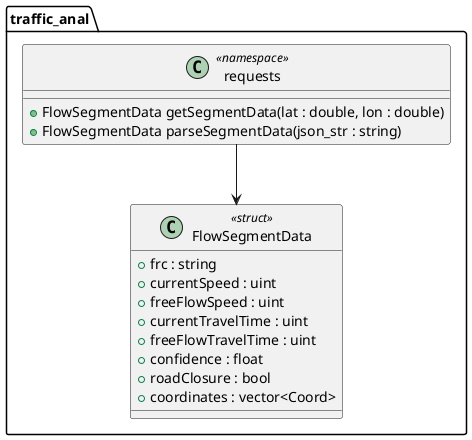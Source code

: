 @startuml
set separator ::

class traffic_anal::requests <<namespace>> {
    +FlowSegmentData getSegmentData(lat : double, lon : double)
    +FlowSegmentData parseSegmentData(json_str : string)
}

class traffic_anal::FlowSegmentData <<struct>> {
    +frc : string
    +currentSpeed : uint
    +freeFlowSpeed : uint
    +currentTravelTime : uint
    +freeFlowTravelTime : uint
    +confidence : float
    +roadClosure : bool
    +coordinates : vector<Coord>
}
traffic_anal::requests --> traffic_anal::FlowSegmentData

@enduml